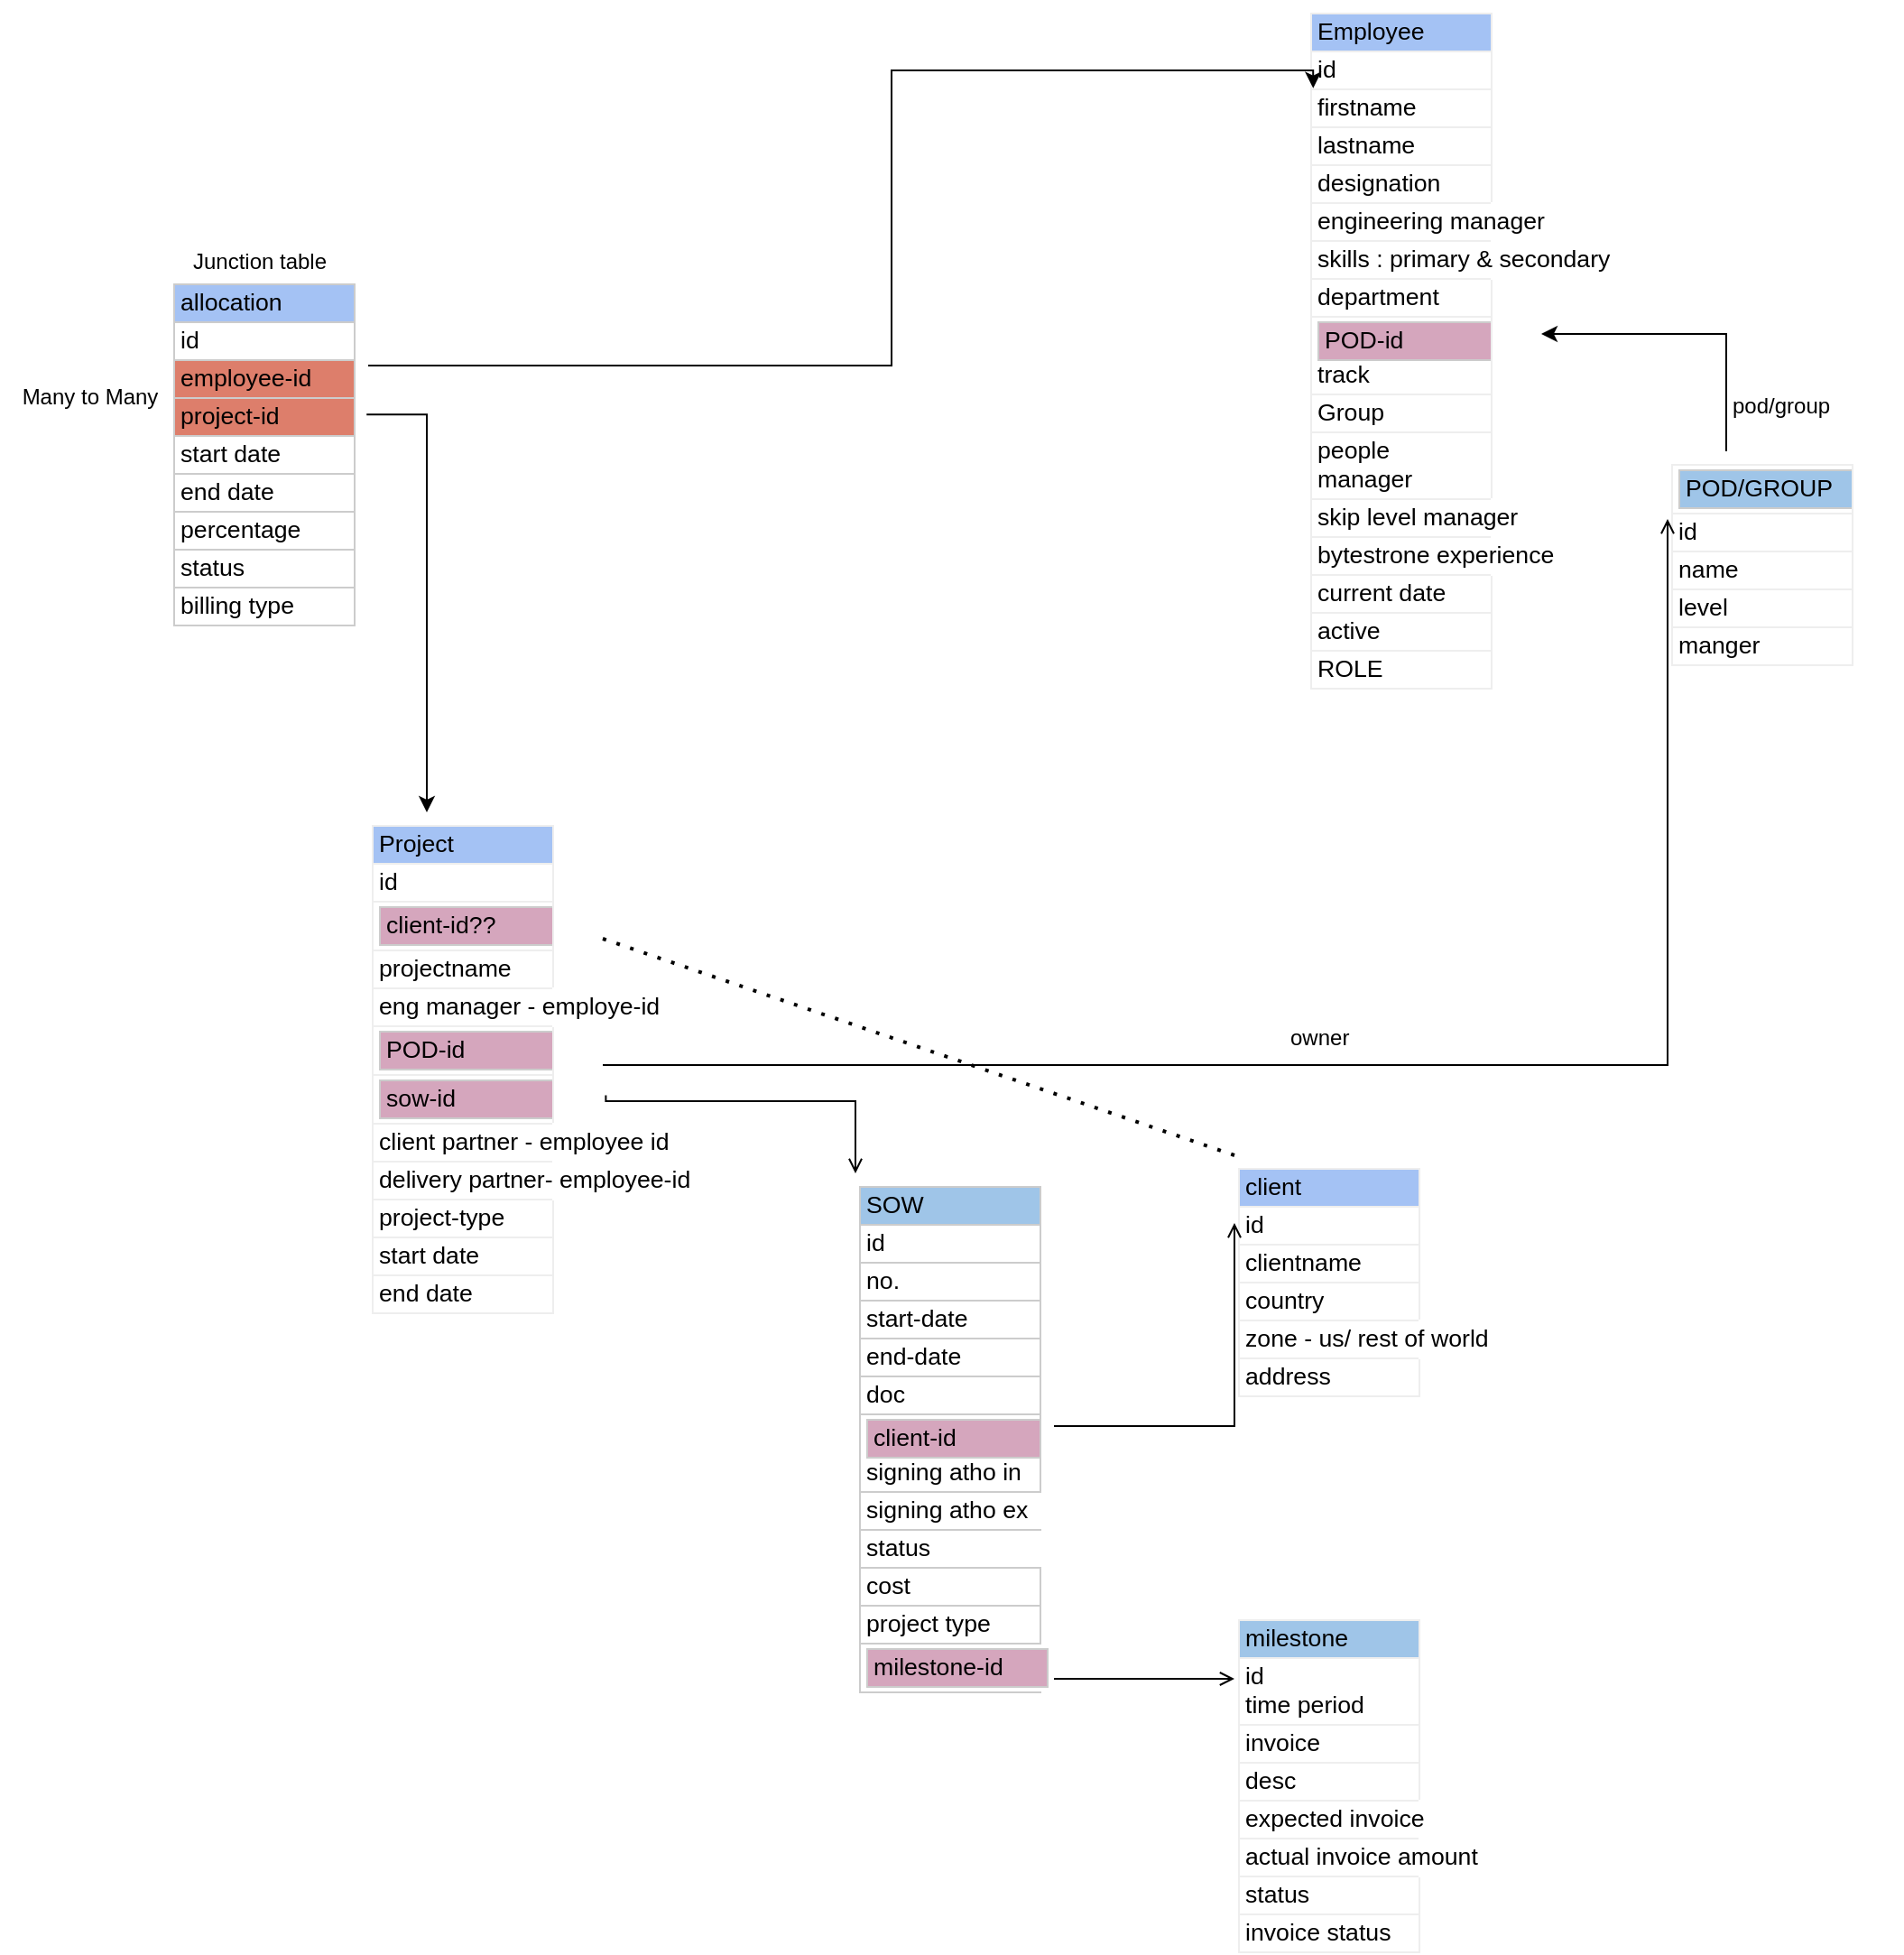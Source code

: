 <mxfile version="26.1.0">
  <diagram id="C5RBs43oDa-KdzZeNtuy" name="Page-1">
    <mxGraphModel dx="2707" dy="811" grid="1" gridSize="10" guides="1" tooltips="1" connect="1" arrows="1" fold="1" page="1" pageScale="1" pageWidth="827" pageHeight="1169" math="0" shadow="0">
      <root>
        <mxCell id="WIyWlLk6GJQsqaUBKTNV-0" />
        <mxCell id="WIyWlLk6GJQsqaUBKTNV-1" parent="WIyWlLk6GJQsqaUBKTNV-0" />
        <UserObject label="&lt;table xmlns=&quot;http://www.w3.org/1999/xhtml&quot; cellspacing=&quot;0&quot; cellpadding=&quot;0&quot; dir=&quot;ltr&quot; border=&quot;1&quot; style=&quot;table-layout:fixed;font-size:10pt;font-family:Arial;width:0px;border-collapse:collapse;border:none&quot; data-sheets-root=&quot;1&quot; data-sheets-baot=&quot;1&quot;&gt;&lt;colgroup&gt;&lt;col width=&quot;100&quot;&gt;&lt;/colgroup&gt;&lt;tbody&gt;&lt;tr style=&quot;height:21px;&quot;&gt;&lt;td style=&quot;overflow:hidden;padding:2px 3px 2px 3px;vertical-align:bottom;background-color:#a4c2f4;&quot;&gt;client&lt;/td&gt;&lt;/tr&gt;&lt;tr style=&quot;height:21px;&quot;&gt;&lt;td style=&quot;overflow:hidden;padding:2px 3px 2px 3px;vertical-align:bottom;&quot;&gt;id&lt;/td&gt;&lt;/tr&gt;&lt;tr style=&quot;height:21px;&quot;&gt;&lt;td style=&quot;overflow:hidden;padding:2px 3px 2px 3px;vertical-align:bottom;&quot;&gt;clientname&lt;/td&gt;&lt;/tr&gt;&lt;tr style=&quot;height:21px;&quot;&gt;&lt;td style=&quot;overflow:hidden;padding:2px 3px 2px 3px;vertical-align:bottom;&quot;&gt;country&lt;/td&gt;&lt;/tr&gt;&lt;tr style=&quot;height:21px;&quot;&gt;&lt;td style=&quot;border-right:1px solid transparent;overflow:visible;padding:2px 0px 2px 0px;vertical-align:bottom;&quot;&gt;&lt;div style=&quot;white-space:nowrap;overflow:hidden;position:relative;width:196px;left:3px;&quot;&gt;&lt;div style=&quot;float:left;&quot;&gt;zone - us/ rest of world&lt;/div&gt;&lt;/div&gt;&lt;/td&gt;&lt;/tr&gt;&lt;tr style=&quot;height:21px;&quot;&gt;&lt;td style=&quot;overflow:hidden;padding:2px 3px 2px 3px;vertical-align:bottom;&quot;&gt;address&lt;/td&gt;&lt;/tr&gt;&lt;/tbody&gt;&lt;/table&gt;" id="pXElf7gGmWNswnBN2QmP-33">
          <mxCell style="text;whiteSpace=wrap;html=1;" vertex="1" parent="WIyWlLk6GJQsqaUBKTNV-1">
            <mxGeometry y="680" width="130" height="150" as="geometry" />
          </mxCell>
        </UserObject>
        <UserObject label="&lt;table style=&quot;table-layout: fixed; font-size: 10pt; font-family: Arial; width: 0px; border-collapse: collapse; border: none;&quot; data-sheets-baot=&quot;1&quot; data-sheets-root=&quot;1&quot; border=&quot;1&quot; dir=&quot;ltr&quot; cellpadding=&quot;0&quot; cellspacing=&quot;0&quot; xmlns=&quot;http://www.w3.org/1999/xhtml&quot;&gt;&lt;colgroup&gt;&lt;col width=&quot;100&quot;&gt;&lt;/colgroup&gt;&lt;tbody&gt;&lt;tr style=&quot;height: 21px;&quot;&gt;&lt;td style=&quot;border: 1px solid rgb(204, 204, 204); overflow: hidden; padding: 2px 3px; vertical-align: bottom; background-color: rgb(159, 197, 232);&quot;&gt;SOW&lt;/td&gt;&lt;/tr&gt;&lt;tr style=&quot;height: 21px;&quot;&gt;&lt;td style=&quot;border: 1px solid rgb(204, 204, 204); overflow: hidden; padding: 2px 3px; vertical-align: bottom;&quot;&gt;id&lt;/td&gt;&lt;/tr&gt;&lt;tr style=&quot;height: 21px;&quot;&gt;&lt;td style=&quot;border: 1px solid rgb(204, 204, 204); overflow: hidden; padding: 2px 3px; vertical-align: bottom;&quot;&gt;no.&lt;/td&gt;&lt;/tr&gt;&lt;tr style=&quot;height: 21px;&quot;&gt;&lt;td style=&quot;border: 1px solid rgb(204, 204, 204); overflow: hidden; padding: 2px 3px; vertical-align: bottom;&quot;&gt;start-date&lt;/td&gt;&lt;/tr&gt;&lt;tr style=&quot;height: 21px;&quot;&gt;&lt;td style=&quot;border: 1px solid rgb(204, 204, 204); overflow: hidden; padding: 2px 3px; vertical-align: bottom;&quot;&gt;end-date&lt;/td&gt;&lt;/tr&gt;&lt;tr style=&quot;height: 21px;&quot;&gt;&lt;td style=&quot;border: 1px solid rgb(204, 204, 204); overflow: hidden; padding: 2px 3px; vertical-align: bottom;&quot;&gt;doc&lt;/td&gt;&lt;/tr&gt;&lt;tr style=&quot;height: 21px;&quot;&gt;&lt;td style=&quot;border: 1px solid rgb(204, 204, 204); overflow: hidden; padding: 2px 3px; vertical-align: bottom;&quot;&gt;&lt;table style=&quot;table-layout: fixed; font-size: 10pt; width: 0px; border-collapse: collapse; border: none;&quot; data-sheets-baot=&quot;1&quot; data-sheets-root=&quot;1&quot; border=&quot;1&quot; dir=&quot;ltr&quot; cellpadding=&quot;0&quot; cellspacing=&quot;0&quot; xmlns=&quot;http://www.w3.org/1999/xhtml&quot;&gt;&lt;/table&gt;&lt;table style=&quot;table-layout: fixed; font-size: 10pt; width: 0px; border-collapse: collapse; border: none;&quot; data-sheets-baot=&quot;1&quot; data-sheets-root=&quot;1&quot; border=&quot;1&quot; dir=&quot;ltr&quot; cellpadding=&quot;0&quot; cellspacing=&quot;0&quot; xmlns=&quot;http://www.w3.org/1999/xhtml&quot;&gt;&lt;colgroup&gt;&lt;col width=&quot;100&quot;&gt;&lt;col width=&quot;100&quot;&gt;&lt;/colgroup&gt;&lt;tbody&gt;&lt;tr style=&quot;height: 21px;&quot;&gt;&lt;td style=&quot;border: 1px solid rgb(204, 204, 204); overflow: hidden; padding: 2px 3px; vertical-align: bottom; background-color: rgb(213, 166, 189);&quot;&gt;client-id&lt;/td&gt;&lt;/tr&gt;&lt;/tbody&gt;&lt;/table&gt;signing atho in&lt;/td&gt;&lt;/tr&gt;&lt;tr style=&quot;height: 21px;&quot;&gt;&lt;td style=&quot;border-width: 1px; border-style: solid; border-color: rgb(204, 204, 204) transparent rgb(204, 204, 204) rgb(204, 204, 204); border-image: initial; overflow: visible; padding: 2px 0px; vertical-align: bottom;&quot;&gt;&lt;div style=&quot;text-wrap-mode: nowrap; overflow: hidden; position: relative; width: 196px; left: 3px;&quot;&gt;&lt;div style=&quot;float: left;&quot;&gt;signing atho&amp;nbsp;&lt;span style=&quot;font-size: 10pt; background-color: transparent; color: light-dark(rgb(0, 0, 0), rgb(255, 255, 255));&quot;&gt;ex&lt;/span&gt;&lt;/div&gt;&lt;/div&gt;&lt;/td&gt;&lt;/tr&gt;&lt;tr style=&quot;height: 21px;&quot;&gt;&lt;td style=&quot;border-width: 1px; border-style: solid; border-color: rgb(204, 204, 204) transparent rgb(204, 204, 204) rgb(204, 204, 204); border-image: initial; overflow: visible; padding: 2px 0px; vertical-align: bottom;&quot;&gt;&lt;div style=&quot;text-wrap-mode: nowrap; overflow: hidden; position: relative; width: 196px; left: 3px;&quot;&gt;&lt;div style=&quot;float: left;&quot;&gt;status&lt;/div&gt;&lt;/div&gt;&lt;/td&gt;&lt;/tr&gt;&lt;tr style=&quot;height: 21px;&quot;&gt;&lt;td style=&quot;border: 1px solid rgb(204, 204, 204); overflow: hidden; padding: 2px 3px; vertical-align: bottom;&quot;&gt;cost&lt;/td&gt;&lt;/tr&gt;&lt;tr style=&quot;height: 21px;&quot;&gt;&lt;td style=&quot;border: 1px solid rgb(204, 204, 204); overflow: hidden; padding: 2px 3px; vertical-align: bottom;&quot;&gt;project type&lt;/td&gt;&lt;/tr&gt;&lt;tr style=&quot;height: 21px;&quot;&gt;&lt;td style=&quot;border-width: 1px; border-style: solid; border-color: rgb(204, 204, 204) transparent rgb(204, 204, 204) rgb(204, 204, 204); border-image: initial; overflow: visible; padding: 2px 0px; vertical-align: bottom;&quot;&gt;&lt;div style=&quot;text-wrap-mode: nowrap; overflow: hidden; position: relative; width: 196px; left: 3px;&quot;&gt;&lt;div style=&quot;float: left;&quot;&gt;&lt;table style=&quot;table-layout: fixed; font-size: 10pt; width: 0px; border-collapse: collapse; border: none;&quot; data-sheets-baot=&quot;1&quot; data-sheets-root=&quot;1&quot; border=&quot;1&quot; dir=&quot;ltr&quot; cellpadding=&quot;0&quot; cellspacing=&quot;0&quot; xmlns=&quot;http://www.w3.org/1999/xhtml&quot;&gt;&lt;/table&gt;&lt;table style=&quot;table-layout: fixed; font-size: 10pt; width: 0px; border-collapse: collapse; border: none;&quot; data-sheets-baot=&quot;1&quot; data-sheets-root=&quot;1&quot; border=&quot;1&quot; dir=&quot;ltr&quot; cellpadding=&quot;0&quot; cellspacing=&quot;0&quot; xmlns=&quot;http://www.w3.org/1999/xhtml&quot;&gt;&lt;colgroup&gt;&lt;col width=&quot;100&quot;&gt;&lt;col width=&quot;100&quot;&gt;&lt;/colgroup&gt;&lt;tbody&gt;&lt;tr style=&quot;height: 21px;&quot;&gt;&lt;td style=&quot;border: 1px solid rgb(204, 204, 204); overflow: hidden; padding: 2px 3px; vertical-align: bottom; background-color: rgb(213, 166, 189);&quot;&gt;milestone-id&lt;/td&gt;&lt;/tr&gt;&lt;/tbody&gt;&lt;/table&gt;&lt;/div&gt;&lt;/div&gt;&lt;/td&gt;&lt;/tr&gt;&lt;/tbody&gt;&lt;/table&gt;" id="pXElf7gGmWNswnBN2QmP-36">
          <mxCell style="text;whiteSpace=wrap;html=1;" vertex="1" parent="WIyWlLk6GJQsqaUBKTNV-1">
            <mxGeometry x="-210" y="690" width="110" height="280" as="geometry" />
          </mxCell>
        </UserObject>
        <UserObject label="&lt;table xmlns=&quot;http://www.w3.org/1999/xhtml&quot; cellspacing=&quot;0&quot; cellpadding=&quot;0&quot; dir=&quot;ltr&quot; border=&quot;1&quot; style=&quot;table-layout:fixed;font-size:10pt;font-family:Arial;width:0px;border-collapse:collapse;border:none&quot; data-sheets-root=&quot;1&quot; data-sheets-baot=&quot;1&quot;&gt;&lt;colgroup&gt;&lt;col width=&quot;100&quot;&gt;&lt;/colgroup&gt;&lt;tbody&gt;&lt;tr style=&quot;height:21px;&quot;&gt;&lt;td style=&quot;overflow: hidden; padding: 2px 3px; vertical-align: bottom; background-color: rgb(159, 197, 232);&quot;&gt;milestone&lt;/td&gt;&lt;/tr&gt;&lt;tr style=&quot;height:21px;&quot;&gt;&lt;td style=&quot;overflow:hidden;padding:2px 3px 2px 3px;vertical-align:bottom;&quot;&gt;id&lt;br&gt;time period&lt;/td&gt;&lt;/tr&gt;&lt;tr style=&quot;height:21px;&quot;&gt;&lt;td style=&quot;overflow:hidden;padding:2px 3px 2px 3px;vertical-align:bottom;&quot;&gt;invoice&lt;/td&gt;&lt;/tr&gt;&lt;tr style=&quot;height:21px;&quot;&gt;&lt;td style=&quot;overflow:hidden;padding:2px 3px 2px 3px;vertical-align:bottom;&quot;&gt;desc&lt;/td&gt;&lt;/tr&gt;&lt;tr style=&quot;height:21px;&quot;&gt;&lt;td style=&quot;border-right:1px solid transparent;overflow:visible;padding:2px 0px 2px 0px;vertical-align:bottom;&quot;&gt;&lt;div style=&quot;white-space:nowrap;overflow:hidden;position:relative;width:196px;left:3px;&quot;&gt;&lt;div style=&quot;float:left;&quot;&gt;expected invoice&lt;/div&gt;&lt;/div&gt;&lt;/td&gt;&lt;/tr&gt;&lt;tr style=&quot;height:21px;&quot;&gt;&lt;td style=&quot;border-right:1px solid transparent;overflow:visible;padding:2px 0px 2px 0px;vertical-align:bottom;&quot;&gt;&lt;div style=&quot;white-space:nowrap;overflow:hidden;position:relative;width:196px;left:3px;&quot;&gt;&lt;div style=&quot;float:left;&quot;&gt;actual invoice amount&lt;/div&gt;&lt;/div&gt;&lt;/td&gt;&lt;/tr&gt;&lt;tr style=&quot;height:21px;&quot;&gt;&lt;td style=&quot;overflow:hidden;padding:2px 3px 2px 3px;vertical-align:bottom;&quot;&gt;status&lt;/td&gt;&lt;/tr&gt;&lt;tr style=&quot;height:21px;&quot;&gt;&lt;td style=&quot;overflow:hidden;padding:2px 3px 2px 3px;vertical-align:bottom;&quot;&gt;invoice status&lt;/td&gt;&lt;/tr&gt;&lt;/tbody&gt;&lt;/table&gt;" link="&lt;table xmlns=&quot;http://www.w3.org/1999/xhtml&quot; cellspacing=&quot;0&quot; cellpadding=&quot;0&quot; dir=&quot;ltr&quot; border=&quot;1&quot; style=&quot;table-layout:fixed;font-size:10pt;font-family:Arial;width:0px;border-collapse:collapse;border:none&quot; data-sheets-root=&quot;1&quot; data-sheets-baot=&quot;1&quot;&gt;&lt;colgroup&gt;&lt;col width=&quot;100&quot;&gt;&lt;/colgroup&gt;&lt;tbody&gt;&lt;tr style=&quot;height:21px;&quot;&gt;&lt;td style=&quot;overflow:hidden;padding:2px 3px 2px 3px;vertical-align:bottom;background-color:#9fc5e8;&quot;&gt;milestone&lt;/td&gt;&lt;/tr&gt;&lt;tr style=&quot;height:21px;&quot;&gt;&lt;td style=&quot;overflow:hidden;padding:2px 3px 2px 3px;vertical-align:bottom;&quot;&gt;time period&lt;/td&gt;&lt;/tr&gt;&lt;tr style=&quot;height:21px;&quot;&gt;&lt;td style=&quot;overflow:hidden;padding:2px 3px 2px 3px;vertical-align:bottom;&quot;&gt;invoice&lt;/td&gt;&lt;/tr&gt;&lt;tr style=&quot;height:21px;&quot;&gt;&lt;td style=&quot;overflow:hidden;padding:2px 3px 2px 3px;vertical-align:bottom;&quot;&gt;desc&lt;/td&gt;&lt;/tr&gt;&lt;tr style=&quot;height:21px;&quot;&gt;&lt;td style=&quot;border-right:1px solid transparent;overflow:visible;padding:2px 0px 2px 0px;vertical-align:bottom;&quot;&gt;&lt;div style=&quot;white-space:nowrap;overflow:hidden;position:relative;width:196px;left:3px;&quot;&gt;&lt;div style=&quot;float:left;&quot;&gt;expected invoice&lt;/div&gt;&lt;/div&gt;&lt;/td&gt;&lt;/tr&gt;&lt;tr style=&quot;height:21px;&quot;&gt;&lt;td style=&quot;border-right:1px solid transparent;overflow:visible;padding:2px 0px 2px 0px;vertical-align:bottom;&quot;&gt;&lt;div style=&quot;white-space:nowrap;overflow:hidden;position:relative;width:196px;left:3px;&quot;&gt;&lt;div style=&quot;float:left;&quot;&gt;actual invoice amount&lt;/div&gt;&lt;/div&gt;&lt;/td&gt;&lt;/tr&gt;&lt;tr style=&quot;height:21px;&quot;&gt;&lt;td style=&quot;overflow:hidden;padding:2px 3px 2px 3px;vertical-align:bottom;&quot;&gt;status&lt;/td&gt;&lt;/tr&gt;&lt;tr style=&quot;height:21px;&quot;&gt;&lt;td style=&quot;overflow:hidden;padding:2px 3px 2px 3px;vertical-align:bottom;&quot;&gt;invoice status&lt;/td&gt;&lt;/tr&gt;&lt;/tbody&gt;&lt;/table&gt;" id="pXElf7gGmWNswnBN2QmP-38">
          <mxCell style="text;whiteSpace=wrap;html=1;" vertex="1" parent="WIyWlLk6GJQsqaUBKTNV-1">
            <mxGeometry y="930" width="130" height="190" as="geometry" />
          </mxCell>
        </UserObject>
        <mxCell id="pXElf7gGmWNswnBN2QmP-39" value="" style="endArrow=open;shadow=0;strokeWidth=1;rounded=0;curved=0;endFill=1;edgeStyle=elbowEdgeStyle;elbow=vertical;exitX=1;exitY=1;exitDx=0;exitDy=0;" edge="1" parent="WIyWlLk6GJQsqaUBKTNV-1" source="pXElf7gGmWNswnBN2QmP-36" target="pXElf7gGmWNswnBN2QmP-38">
          <mxGeometry x="0.5" y="41" relative="1" as="geometry">
            <mxPoint y="950.33" as="sourcePoint" />
            <mxPoint x="128" y="951.044" as="targetPoint" />
            <mxPoint x="-40" y="32" as="offset" />
            <Array as="points">
              <mxPoint x="-30" y="970" />
            </Array>
          </mxGeometry>
        </mxCell>
        <mxCell id="pXElf7gGmWNswnBN2QmP-40" value="" style="resizable=0;align=left;verticalAlign=bottom;labelBackgroundColor=none;fontSize=12;" connectable="0" vertex="1" parent="pXElf7gGmWNswnBN2QmP-39">
          <mxGeometry x="-1" relative="1" as="geometry">
            <mxPoint y="4" as="offset" />
          </mxGeometry>
        </mxCell>
        <mxCell id="pXElf7gGmWNswnBN2QmP-43" value="" style="endArrow=open;shadow=0;strokeWidth=1;rounded=0;curved=0;endFill=1;edgeStyle=elbowEdgeStyle;elbow=vertical;entryX=0;entryY=0.25;entryDx=0;entryDy=0;exitX=1;exitY=0.5;exitDx=0;exitDy=0;" edge="1" parent="WIyWlLk6GJQsqaUBKTNV-1" source="pXElf7gGmWNswnBN2QmP-36" target="pXElf7gGmWNswnBN2QmP-33">
          <mxGeometry x="0.5" y="41" relative="1" as="geometry">
            <mxPoint x="-80" y="830" as="sourcePoint" />
            <mxPoint x="160" y="730" as="targetPoint" />
            <mxPoint x="-40" y="32" as="offset" />
            <Array as="points">
              <mxPoint y="830" />
            </Array>
          </mxGeometry>
        </mxCell>
        <mxCell id="pXElf7gGmWNswnBN2QmP-44" value="" style="resizable=0;align=left;verticalAlign=bottom;labelBackgroundColor=none;fontSize=12;" connectable="0" vertex="1" parent="pXElf7gGmWNswnBN2QmP-43">
          <mxGeometry x="-1" relative="1" as="geometry">
            <mxPoint y="4" as="offset" />
          </mxGeometry>
        </mxCell>
        <UserObject label="&lt;table xmlns=&quot;http://www.w3.org/1999/xhtml&quot; cellspacing=&quot;0&quot; cellpadding=&quot;0&quot; dir=&quot;ltr&quot; border=&quot;1&quot; style=&quot;table-layout:fixed;font-size:10pt;font-family:Arial;width:0px;border-collapse:collapse;border:none&quot; data-sheets-root=&quot;1&quot; data-sheets-baot=&quot;1&quot;&gt;&lt;colgroup&gt;&lt;col width=&quot;100&quot;&gt;&lt;/colgroup&gt;&lt;tbody&gt;&lt;tr style=&quot;height:21px;&quot;&gt;&lt;td style=&quot;overflow: hidden; padding: 2px 3px; vertical-align: bottom; background-color: rgb(164, 194, 244);&quot;&gt;Project&lt;/td&gt;&lt;/tr&gt;&lt;tr style=&quot;height:21px;&quot;&gt;&lt;td style=&quot;overflow:hidden;padding:2px 3px 2px 3px;vertical-align:bottom;&quot;&gt;id&lt;/td&gt;&lt;/tr&gt;&lt;tr style=&quot;height:21px;&quot;&gt;&lt;td style=&quot;overflow:hidden;padding:2px 3px 2px 3px;vertical-align:bottom;&quot;&gt;&lt;table style=&quot;table-layout: fixed; font-size: 10pt; width: 0px; border-collapse: collapse; border: none;&quot; data-sheets-baot=&quot;1&quot; data-sheets-root=&quot;1&quot; border=&quot;1&quot; dir=&quot;ltr&quot; cellpadding=&quot;0&quot; cellspacing=&quot;0&quot; xmlns=&quot;http://www.w3.org/1999/xhtml&quot;&gt;&lt;/table&gt;&lt;table style=&quot;table-layout: fixed; font-size: 10pt; width: 0px; border-collapse: collapse; border: none;&quot; data-sheets-baot=&quot;1&quot; data-sheets-root=&quot;1&quot; border=&quot;1&quot; dir=&quot;ltr&quot; cellpadding=&quot;0&quot; cellspacing=&quot;0&quot; xmlns=&quot;http://www.w3.org/1999/xhtml&quot;&gt;&lt;colgroup&gt;&lt;col width=&quot;100&quot;&gt;&lt;col width=&quot;100&quot;&gt;&lt;/colgroup&gt;&lt;tbody&gt;&lt;tr style=&quot;height: 21px;&quot;&gt;&lt;td style=&quot;border: 1px solid rgb(204, 204, 204); overflow: hidden; padding: 2px 3px; vertical-align: bottom; background-color: rgb(213, 166, 189);&quot;&gt;client-id??&lt;/td&gt;&lt;/tr&gt;&lt;/tbody&gt;&lt;/table&gt;&lt;/td&gt;&lt;/tr&gt;&lt;tr style=&quot;height:21px;&quot;&gt;&lt;td style=&quot;overflow:hidden;padding:2px 3px 2px 3px;vertical-align:bottom;&quot;&gt;projectname&lt;/td&gt;&lt;/tr&gt;&lt;tr style=&quot;height:21px;&quot;&gt;&lt;td style=&quot;border-right:1px solid transparent;overflow:visible;padding:2px 0px 2px 0px;vertical-align:bottom;&quot;&gt;&lt;div style=&quot;white-space:nowrap;overflow:hidden;position:relative;width:196px;left:3px;&quot;&gt;&lt;div style=&quot;float:left;&quot;&gt;eng manager - employe-id&lt;/div&gt;&lt;/div&gt;&lt;/td&gt;&lt;/tr&gt;&lt;tr style=&quot;height:21px;&quot;&gt;&lt;td style=&quot;overflow:hidden;padding:2px 3px 2px 3px;vertical-align:bottom;&quot;&gt;&lt;table style=&quot;table-layout: fixed; font-size: 10pt; width: 0px; border-collapse: collapse; border: none;&quot; data-sheets-baot=&quot;1&quot; data-sheets-root=&quot;1&quot; border=&quot;1&quot; dir=&quot;ltr&quot; cellpadding=&quot;0&quot; cellspacing=&quot;0&quot; xmlns=&quot;http://www.w3.org/1999/xhtml&quot;&gt;&lt;/table&gt;&lt;table style=&quot;table-layout: fixed; font-size: 10pt; width: 0px; border-collapse: collapse; border: none;&quot; data-sheets-baot=&quot;1&quot; data-sheets-root=&quot;1&quot; border=&quot;1&quot; dir=&quot;ltr&quot; cellpadding=&quot;0&quot; cellspacing=&quot;0&quot; xmlns=&quot;http://www.w3.org/1999/xhtml&quot;&gt;&lt;colgroup&gt;&lt;col width=&quot;100&quot;&gt;&lt;col width=&quot;100&quot;&gt;&lt;/colgroup&gt;&lt;tbody&gt;&lt;tr style=&quot;height: 21px;&quot;&gt;&lt;td style=&quot;border: 1px solid rgb(204, 204, 204); overflow: hidden; padding: 2px 3px; vertical-align: bottom; background-color: rgb(213, 166, 189);&quot;&gt;POD-id&lt;/td&gt;&lt;/tr&gt;&lt;/tbody&gt;&lt;/table&gt;&lt;/td&gt;&lt;/tr&gt;&lt;tr style=&quot;height:21px;&quot;&gt;&lt;td style=&quot;overflow:hidden;padding:2px 3px 2px 3px;vertical-align:bottom;&quot;&gt;&lt;table style=&quot;table-layout: fixed; font-size: 10pt; width: 0px; border-collapse: collapse; border: none;&quot; data-sheets-baot=&quot;1&quot; data-sheets-root=&quot;1&quot; border=&quot;1&quot; dir=&quot;ltr&quot; cellpadding=&quot;0&quot; cellspacing=&quot;0&quot; xmlns=&quot;http://www.w3.org/1999/xhtml&quot;&gt;&lt;/table&gt;&lt;table style=&quot;table-layout: fixed; font-size: 10pt; width: 0px; border-collapse: collapse; border: none;&quot; data-sheets-baot=&quot;1&quot; data-sheets-root=&quot;1&quot; border=&quot;1&quot; dir=&quot;ltr&quot; cellpadding=&quot;0&quot; cellspacing=&quot;0&quot; xmlns=&quot;http://www.w3.org/1999/xhtml&quot;&gt;&lt;colgroup&gt;&lt;col width=&quot;100&quot;&gt;&lt;col width=&quot;100&quot;&gt;&lt;/colgroup&gt;&lt;tbody&gt;&lt;tr style=&quot;height: 21px;&quot;&gt;&lt;td style=&quot;border: 1px solid rgb(204, 204, 204); overflow: hidden; padding: 2px 3px; vertical-align: bottom; background-color: rgb(213, 166, 189);&quot;&gt;sow-id&lt;/td&gt;&lt;/tr&gt;&lt;/tbody&gt;&lt;/table&gt;&lt;/td&gt;&lt;/tr&gt;&lt;tr style=&quot;height:21px;&quot;&gt;&lt;td style=&quot;border-right:1px solid transparent;overflow:visible;padding:2px 0px 2px 0px;vertical-align:bottom;&quot;&gt;&lt;div style=&quot;white-space:nowrap;overflow:hidden;position:relative;width:196px;left:3px;&quot;&gt;&lt;div style=&quot;float:left;&quot;&gt;client partner - employee id&lt;/div&gt;&lt;/div&gt;&lt;/td&gt;&lt;/tr&gt;&lt;tr style=&quot;height:21px;&quot;&gt;&lt;td style=&quot;border-right:1px solid transparent;overflow:visible;padding:2px 0px 2px 0px;vertical-align:bottom;&quot;&gt;&lt;div style=&quot;white-space:nowrap;overflow:hidden;position:relative;width:196px;left:3px;&quot;&gt;&lt;div style=&quot;float:left;&quot;&gt;delivery partner- employee-id&lt;/div&gt;&lt;/div&gt;&lt;/td&gt;&lt;/tr&gt;&lt;tr style=&quot;height:21px;&quot;&gt;&lt;td style=&quot;overflow:hidden;padding:2px 3px 2px 3px;vertical-align:bottom;&quot;&gt;project-type&lt;/td&gt;&lt;/tr&gt;&lt;tr style=&quot;height:21px;&quot;&gt;&lt;td style=&quot;overflow:hidden;padding:2px 3px 2px 3px;vertical-align:bottom;&quot;&gt;start date&lt;/td&gt;&lt;/tr&gt;&lt;tr style=&quot;height:21px;&quot;&gt;&lt;td style=&quot;overflow:hidden;padding:2px 3px 2px 3px;vertical-align:bottom;&quot;&gt;end date&lt;/td&gt;&lt;/tr&gt;&lt;/tbody&gt;&lt;/table&gt;" id="pXElf7gGmWNswnBN2QmP-45">
          <mxCell style="text;whiteSpace=wrap;html=1;" vertex="1" parent="WIyWlLk6GJQsqaUBKTNV-1">
            <mxGeometry x="-480" y="490" width="130" height="280" as="geometry" />
          </mxCell>
        </UserObject>
        <mxCell id="pXElf7gGmWNswnBN2QmP-46" value="" style="endArrow=open;shadow=0;strokeWidth=1;rounded=0;curved=0;endFill=1;edgeStyle=elbowEdgeStyle;elbow=vertical;entryX=0;entryY=0;entryDx=0;entryDy=0;exitX=1.013;exitY=0.56;exitDx=0;exitDy=0;exitPerimeter=0;" edge="1" parent="WIyWlLk6GJQsqaUBKTNV-1" source="pXElf7gGmWNswnBN2QmP-45" target="pXElf7gGmWNswnBN2QmP-36">
          <mxGeometry x="0.5" y="41" relative="1" as="geometry">
            <mxPoint x="-330" y="651.33" as="sourcePoint" />
            <mxPoint x="-120" y="650" as="targetPoint" />
            <mxPoint x="-40" y="32" as="offset" />
            <Array as="points">
              <mxPoint x="-370" y="650" />
            </Array>
          </mxGeometry>
        </mxCell>
        <mxCell id="pXElf7gGmWNswnBN2QmP-47" value="" style="resizable=0;align=left;verticalAlign=bottom;labelBackgroundColor=none;fontSize=12;" connectable="0" vertex="1" parent="pXElf7gGmWNswnBN2QmP-46">
          <mxGeometry x="-1" relative="1" as="geometry">
            <mxPoint y="4" as="offset" />
          </mxGeometry>
        </mxCell>
        <UserObject label="&lt;table xmlns=&quot;http://www.w3.org/1999/xhtml&quot; cellspacing=&quot;0&quot; cellpadding=&quot;0&quot; dir=&quot;ltr&quot; border=&quot;1&quot; style=&quot;table-layout:fixed;font-size:10pt;font-family:Arial;width:0px;border-collapse:collapse;border:none&quot; data-sheets-root=&quot;1&quot; data-sheets-baot=&quot;1&quot;&gt;&lt;colgroup&gt;&lt;col width=&quot;100&quot;&gt;&lt;/colgroup&gt;&lt;tbody&gt;&lt;tr style=&quot;height:21px;&quot;&gt;&lt;td style=&quot;overflow:hidden;padding:2px 3px 2px 3px;vertical-align:bottom;&quot;&gt;&lt;table style=&quot;table-layout: fixed; font-size: 10pt; width: 0px; border-collapse: collapse; border: none;&quot; data-sheets-baot=&quot;1&quot; data-sheets-root=&quot;1&quot; border=&quot;1&quot; dir=&quot;ltr&quot; cellpadding=&quot;0&quot; cellspacing=&quot;0&quot; xmlns=&quot;http://www.w3.org/1999/xhtml&quot;&gt;&lt;/table&gt;&lt;table style=&quot;table-layout: fixed; font-size: 10pt; width: 0px; border-collapse: collapse; border: none;&quot; data-sheets-baot=&quot;1&quot; data-sheets-root=&quot;1&quot; border=&quot;1&quot; dir=&quot;ltr&quot; cellpadding=&quot;0&quot; cellspacing=&quot;0&quot; xmlns=&quot;http://www.w3.org/1999/xhtml&quot;&gt;&lt;colgroup&gt;&lt;col width=&quot;100&quot;&gt;&lt;col width=&quot;100&quot;&gt;&lt;/colgroup&gt;&lt;tbody&gt;&lt;tr style=&quot;height: 21px;&quot;&gt;&lt;td style=&quot;border: 1px solid rgb(204, 204, 204); overflow: hidden; padding: 2px 3px; vertical-align: bottom; background-color: rgb(159, 197, 232);&quot;&gt;POD/GROUP&lt;/td&gt;&lt;/tr&gt;&lt;/tbody&gt;&lt;/table&gt;&lt;/td&gt;&lt;/tr&gt;&lt;tr style=&quot;height:21px;&quot;&gt;&lt;td style=&quot;overflow:hidden;padding:2px 3px 2px 3px;vertical-align:bottom;&quot;&gt;id&lt;/td&gt;&lt;/tr&gt;&lt;tr style=&quot;height:21px;&quot;&gt;&lt;td style=&quot;overflow:hidden;padding:2px 3px 2px 3px;vertical-align:bottom;&quot;&gt;name&lt;/td&gt;&lt;/tr&gt;&lt;tr style=&quot;height:21px;&quot;&gt;&lt;td style=&quot;overflow:hidden;padding:2px 3px 2px 3px;vertical-align:bottom;&quot;&gt;level&lt;/td&gt;&lt;/tr&gt;&lt;tr style=&quot;height:21px;&quot;&gt;&lt;td style=&quot;overflow:hidden;padding:2px 3px 2px 3px;vertical-align:bottom;&quot;&gt;manger&lt;/td&gt;&lt;/tr&gt;&lt;/tbody&gt;&lt;/table&gt;" link="&lt;table xmlns=&quot;http://www.w3.org/1999/xhtml&quot; cellspacing=&quot;0&quot; cellpadding=&quot;0&quot; dir=&quot;ltr&quot; border=&quot;1&quot; style=&quot;table-layout:fixed;font-size:10pt;font-family:Arial;width:0px;border-collapse:collapse;border:none&quot; data-sheets-root=&quot;1&quot; data-sheets-baot=&quot;1&quot;&gt;&lt;colgroup&gt;&lt;col width=&quot;100&quot;&gt;&lt;/colgroup&gt;&lt;tbody&gt;&lt;tr style=&quot;height:21px;&quot;&gt;&lt;td style=&quot;overflow:hidden;padding:2px 3px 2px 3px;vertical-align:bottom;&quot;&gt;&lt;/td&gt;&lt;/tr&gt;&lt;tr style=&quot;height:21px;&quot;&gt;&lt;td style=&quot;overflow:hidden;padding:2px 3px 2px 3px;vertical-align:bottom;background-color:#ffd966;&quot;&gt;POD&lt;/td&gt;&lt;/tr&gt;&lt;tr style=&quot;height:21px;&quot;&gt;&lt;td style=&quot;overflow:hidden;padding:2px 3px 2px 3px;vertical-align:bottom;&quot;&gt;id&lt;/td&gt;&lt;/tr&gt;&lt;tr style=&quot;height:21px;&quot;&gt;&lt;td style=&quot;overflow:hidden;padding:2px 3px 2px 3px;vertical-align:bottom;&quot;&gt;name&lt;/td&gt;&lt;/tr&gt;&lt;tr style=&quot;height:21px;&quot;&gt;&lt;td style=&quot;overflow:hidden;padding:2px 3px 2px 3px;vertical-align:bottom;&quot;&gt;level&lt;/td&gt;&lt;/tr&gt;&lt;tr style=&quot;height:21px;&quot;&gt;&lt;td style=&quot;overflow:hidden;padding:2px 3px 2px 3px;vertical-align:bottom;&quot;&gt;manger&lt;/td&gt;&lt;/tr&gt;&lt;/tbody&gt;&lt;/table&gt;" id="pXElf7gGmWNswnBN2QmP-48">
          <mxCell style="text;whiteSpace=wrap;html=1;" vertex="1" parent="WIyWlLk6GJQsqaUBKTNV-1">
            <mxGeometry x="240" y="290" width="130" height="150" as="geometry" />
          </mxCell>
        </UserObject>
        <object label="" id="pXElf7gGmWNswnBN2QmP-49">
          <mxCell style="endArrow=open;shadow=0;strokeWidth=1;rounded=0;curved=0;endFill=1;edgeStyle=elbowEdgeStyle;elbow=vertical;entryX=0;entryY=0.25;entryDx=0;entryDy=0;exitX=1;exitY=0.5;exitDx=0;exitDy=0;" edge="1" parent="WIyWlLk6GJQsqaUBKTNV-1" source="pXElf7gGmWNswnBN2QmP-45" target="pXElf7gGmWNswnBN2QmP-48">
            <mxGeometry x="0.5" y="41" relative="1" as="geometry">
              <mxPoint x="-240" y="620" as="sourcePoint" />
              <mxPoint x="-110" y="720" as="targetPoint" />
              <mxPoint x="-40" y="32" as="offset" />
              <Array as="points">
                <mxPoint x="-170" y="630" />
                <mxPoint x="-120" y="530" />
              </Array>
            </mxGeometry>
          </mxCell>
        </object>
        <mxCell id="pXElf7gGmWNswnBN2QmP-50" value="" style="resizable=0;align=left;verticalAlign=bottom;labelBackgroundColor=none;fontSize=12;" connectable="0" vertex="1" parent="pXElf7gGmWNswnBN2QmP-49">
          <mxGeometry x="-1" relative="1" as="geometry">
            <mxPoint y="4" as="offset" />
          </mxGeometry>
        </mxCell>
        <UserObject label="&lt;table xmlns=&quot;http://www.w3.org/1999/xhtml&quot; cellspacing=&quot;0&quot; cellpadding=&quot;0&quot; dir=&quot;ltr&quot; border=&quot;1&quot; style=&quot;table-layout:fixed;font-size:10pt;font-family:Arial;width:0px;border-collapse:collapse;border:none&quot; data-sheets-root=&quot;1&quot; data-sheets-baot=&quot;1&quot;&gt;&lt;colgroup&gt;&lt;col width=&quot;100&quot;&gt;&lt;/colgroup&gt;&lt;tbody&gt;&lt;tr style=&quot;height:21px;&quot;&gt;&lt;td style=&quot;overflow: hidden; padding: 2px 3px; vertical-align: bottom; background-color: rgb(164, 194, 244);&quot;&gt;Employee&lt;/td&gt;&lt;/tr&gt;&lt;tr style=&quot;height:21px;&quot;&gt;&lt;td style=&quot;overflow:hidden;padding:2px 3px 2px 3px;vertical-align:bottom;&quot;&gt;id&lt;/td&gt;&lt;/tr&gt;&lt;tr style=&quot;height:21px;&quot;&gt;&lt;td style=&quot;overflow:hidden;padding:2px 3px 2px 3px;vertical-align:bottom;&quot;&gt;firstname&lt;/td&gt;&lt;/tr&gt;&lt;tr style=&quot;height:21px;&quot;&gt;&lt;td style=&quot;overflow:hidden;padding:2px 3px 2px 3px;vertical-align:bottom;&quot;&gt;lastname&lt;/td&gt;&lt;/tr&gt;&lt;tr style=&quot;height:21px;&quot;&gt;&lt;td style=&quot;overflow:hidden;padding:2px 3px 2px 3px;vertical-align:bottom;&quot;&gt;designation&lt;/td&gt;&lt;/tr&gt;&lt;tr style=&quot;height:21px;&quot;&gt;&lt;td style=&quot;border-right:1px solid transparent;overflow:visible;padding:2px 0px 2px 0px;vertical-align:bottom;&quot;&gt;&lt;div style=&quot;white-space:nowrap;overflow:hidden;position:relative;width:196px;left:3px;&quot;&gt;&lt;div style=&quot;float:left;&quot;&gt;engineering manager&lt;/div&gt;&lt;/div&gt;&lt;/td&gt;&lt;/tr&gt;&lt;tr style=&quot;height:21px;&quot;&gt;&lt;td style=&quot;border-right:1px solid transparent;overflow:visible;padding:2px 0px 2px 0px;vertical-align:bottom;&quot;&gt;&lt;div style=&quot;white-space:nowrap;overflow:hidden;position:relative;width:196px;left:3px;&quot;&gt;&lt;div style=&quot;float:left;&quot;&gt;skills : primary &amp;amp; secondary&lt;/div&gt;&lt;/div&gt;&lt;/td&gt;&lt;/tr&gt;&lt;tr style=&quot;height:21px;&quot;&gt;&lt;td style=&quot;overflow:hidden;padding:2px 3px 2px 3px;vertical-align:bottom;&quot;&gt;department&lt;/td&gt;&lt;/tr&gt;&lt;tr style=&quot;height:21px;&quot;&gt;&lt;td style=&quot;overflow:hidden;padding:2px 3px 2px 3px;vertical-align:bottom;&quot;&gt;&lt;table style=&quot;table-layout: fixed; font-size: 10pt; width: 0px; border-collapse: collapse; border: none;&quot; data-sheets-baot=&quot;1&quot; data-sheets-root=&quot;1&quot; border=&quot;1&quot; dir=&quot;ltr&quot; cellpadding=&quot;0&quot; cellspacing=&quot;0&quot; xmlns=&quot;http://www.w3.org/1999/xhtml&quot;&gt;&lt;colgroup&gt;&lt;col width=&quot;100&quot;&gt;&lt;col width=&quot;100&quot;&gt;&lt;/colgroup&gt;&lt;tbody&gt;&lt;tr style=&quot;height: 21px;&quot;&gt;&lt;td style=&quot;border: 1px solid rgb(204, 204, 204); overflow: hidden; padding: 2px 3px; vertical-align: bottom; background-color: rgb(213, 166, 189);&quot;&gt;POD-id&lt;/td&gt;&lt;/tr&gt;&lt;/tbody&gt;&lt;/table&gt;track&lt;/td&gt;&lt;/tr&gt;&lt;tr style=&quot;height:21px;&quot;&gt;&lt;td style=&quot;overflow:hidden;padding:2px 3px 2px 3px;vertical-align:bottom;&quot;&gt;Group&lt;/td&gt;&lt;/tr&gt;&lt;tr style=&quot;height:21px;&quot;&gt;&lt;td style=&quot;overflow:hidden;padding:2px 3px 2px 3px;vertical-align:bottom;&quot;&gt;people manager&lt;/td&gt;&lt;/tr&gt;&lt;tr style=&quot;height:21px;&quot;&gt;&lt;td style=&quot;border-right:1px solid transparent;overflow:visible;padding:2px 0px 2px 0px;vertical-align:bottom;&quot;&gt;&lt;div style=&quot;white-space:nowrap;overflow:hidden;position:relative;width:196px;left:3px;&quot;&gt;&lt;div style=&quot;float:left;&quot;&gt;skip level manager&lt;/div&gt;&lt;/div&gt;&lt;/td&gt;&lt;/tr&gt;&lt;tr style=&quot;height:21px;&quot;&gt;&lt;td style=&quot;border-right:1px solid transparent;overflow:visible;padding:2px 0px 2px 0px;vertical-align:bottom;&quot;&gt;&lt;div style=&quot;white-space:nowrap;overflow:hidden;position:relative;width:196px;left:3px;&quot;&gt;&lt;div style=&quot;float:left;&quot;&gt;bytestrone experience&lt;/div&gt;&lt;/div&gt;&lt;/td&gt;&lt;/tr&gt;&lt;tr style=&quot;height:21px;&quot;&gt;&lt;td style=&quot;overflow:hidden;padding:2px 3px 2px 3px;vertical-align:bottom;&quot;&gt;current date&lt;/td&gt;&lt;/tr&gt;&lt;tr style=&quot;height:21px;&quot;&gt;&lt;td style=&quot;overflow:hidden;padding:2px 3px 2px 3px;vertical-align:bottom;&quot;&gt;active&lt;/td&gt;&lt;/tr&gt;&lt;tr style=&quot;height:21px;&quot;&gt;&lt;td style=&quot;overflow:hidden;padding:2px 3px 2px 3px;vertical-align:bottom;&quot;&gt;ROLE&lt;/td&gt;&lt;/tr&gt;&lt;/tbody&gt;&lt;/table&gt;" link="&lt;table xmlns=&quot;http://www.w3.org/1999/xhtml&quot; cellspacing=&quot;0&quot; cellpadding=&quot;0&quot; dir=&quot;ltr&quot; border=&quot;1&quot; style=&quot;table-layout:fixed;font-size:10pt;font-family:Arial;width:0px;border-collapse:collapse;border:none&quot; data-sheets-root=&quot;1&quot; data-sheets-baot=&quot;1&quot;&gt;&lt;colgroup&gt;&lt;col width=&quot;100&quot;&gt;&lt;/colgroup&gt;&lt;tbody&gt;&lt;tr style=&quot;height:21px;&quot;&gt;&lt;td style=&quot;overflow:hidden;padding:2px 3px 2px 3px;vertical-align:bottom;background-color:#a4c2f4;&quot;&gt;Employee&lt;/td&gt;&lt;/tr&gt;&lt;tr style=&quot;height:21px;&quot;&gt;&lt;td style=&quot;overflow:hidden;padding:2px 3px 2px 3px;vertical-align:bottom;&quot;&gt;id&lt;/td&gt;&lt;/tr&gt;&lt;tr style=&quot;height:21px;&quot;&gt;&lt;td style=&quot;overflow:hidden;padding:2px 3px 2px 3px;vertical-align:bottom;&quot;&gt;firstname&lt;/td&gt;&lt;/tr&gt;&lt;tr style=&quot;height:21px;&quot;&gt;&lt;td style=&quot;overflow:hidden;padding:2px 3px 2px 3px;vertical-align:bottom;&quot;&gt;lastname&lt;/td&gt;&lt;/tr&gt;&lt;tr style=&quot;height:21px;&quot;&gt;&lt;td style=&quot;overflow:hidden;padding:2px 3px 2px 3px;vertical-align:bottom;&quot;&gt;designation&lt;/td&gt;&lt;/tr&gt;&lt;tr style=&quot;height:21px;&quot;&gt;&lt;td style=&quot;border-right:1px solid transparent;overflow:visible;padding:2px 0px 2px 0px;vertical-align:bottom;&quot;&gt;&lt;div style=&quot;white-space:nowrap;overflow:hidden;position:relative;width:196px;left:3px;&quot;&gt;&lt;div style=&quot;float:left;&quot;&gt;engineering manager&lt;/div&gt;&lt;/div&gt;&lt;/td&gt;&lt;/tr&gt;&lt;tr style=&quot;height:21px;&quot;&gt;&lt;td style=&quot;border-right:1px solid transparent;overflow:visible;padding:2px 0px 2px 0px;vertical-align:bottom;&quot;&gt;&lt;div style=&quot;white-space:nowrap;overflow:hidden;position:relative;width:196px;left:3px;&quot;&gt;&lt;div style=&quot;float:left;&quot;&gt;skills : primary &amp;amp; secondary&lt;/div&gt;&lt;/div&gt;&lt;/td&gt;&lt;/tr&gt;&lt;tr style=&quot;height:21px;&quot;&gt;&lt;td style=&quot;overflow:hidden;padding:2px 3px 2px 3px;vertical-align:bottom;&quot;&gt;department&lt;/td&gt;&lt;/tr&gt;&lt;tr style=&quot;height:21px;&quot;&gt;&lt;td style=&quot;border-right:1px solid transparent;overflow:visible;padding:2px 0px 2px 0px;vertical-align:bottom;&quot;&gt;&lt;div style=&quot;white-space:nowrap;overflow:hidden;position:relative;width:196px;left:3px;&quot;&gt;&lt;div style=&quot;float:left;&quot;&gt;pod-id =&amp;gt;pod, level&lt;/div&gt;&lt;/div&gt;&lt;/td&gt;&lt;/tr&gt;&lt;tr style=&quot;height:21px;&quot;&gt;&lt;td style=&quot;overflow:hidden;padding:2px 3px 2px 3px;vertical-align:bottom;&quot;&gt;track&lt;/td&gt;&lt;/tr&gt;&lt;tr style=&quot;height:21px;&quot;&gt;&lt;td style=&quot;overflow:hidden;padding:2px 3px 2px 3px;vertical-align:bottom;&quot;&gt;Group&lt;/td&gt;&lt;/tr&gt;&lt;tr style=&quot;height:21px;&quot;&gt;&lt;td style=&quot;overflow:hidden;padding:2px 3px 2px 3px;vertical-align:bottom;&quot;&gt;people manager&lt;/td&gt;&lt;/tr&gt;&lt;tr style=&quot;height:21px;&quot;&gt;&lt;td style=&quot;border-right:1px solid transparent;overflow:visible;padding:2px 0px 2px 0px;vertical-align:bottom;&quot;&gt;&lt;div style=&quot;white-space:nowrap;overflow:hidden;position:relative;width:196px;left:3px;&quot;&gt;&lt;div style=&quot;float:left;&quot;&gt;skip level manager&lt;/div&gt;&lt;/div&gt;&lt;/td&gt;&lt;/tr&gt;&lt;tr style=&quot;height:21px;&quot;&gt;&lt;td style=&quot;border-right:1px solid transparent;overflow:visible;padding:2px 0px 2px 0px;vertical-align:bottom;&quot;&gt;&lt;div style=&quot;white-space:nowrap;overflow:hidden;position:relative;width:196px;left:3px;&quot;&gt;&lt;div style=&quot;float:left;&quot;&gt;bytestrone experience&lt;/div&gt;&lt;/div&gt;&lt;/td&gt;&lt;/tr&gt;&lt;tr style=&quot;height:21px;&quot;&gt;&lt;td style=&quot;overflow:hidden;padding:2px 3px 2px 3px;vertical-align:bottom;&quot;&gt;current date&lt;/td&gt;&lt;/tr&gt;&lt;tr style=&quot;height:21px;&quot;&gt;&lt;td style=&quot;overflow:hidden;padding:2px 3px 2px 3px;vertical-align:bottom;&quot;&gt;active&lt;/td&gt;&lt;/tr&gt;&lt;tr style=&quot;height:21px;&quot;&gt;&lt;td style=&quot;overflow:hidden;padding:2px 3px 2px 3px;vertical-align:bottom;&quot;&gt;ROLE&lt;/td&gt;&lt;/tr&gt;&lt;/tbody&gt;&lt;/table&gt;" id="pXElf7gGmWNswnBN2QmP-54">
          <mxCell style="text;whiteSpace=wrap;html=1;" vertex="1" parent="WIyWlLk6GJQsqaUBKTNV-1">
            <mxGeometry x="40" y="40" width="130" height="370" as="geometry" />
          </mxCell>
        </UserObject>
        <mxCell id="pXElf7gGmWNswnBN2QmP-59" style="edgeStyle=orthogonalEdgeStyle;rounded=0;orthogonalLoop=1;jettySize=auto;html=1;exitX=0.992;exitY=0.379;exitDx=0;exitDy=0;entryX=0.25;entryY=0;entryDx=0;entryDy=0;exitPerimeter=0;" edge="1" parent="WIyWlLk6GJQsqaUBKTNV-1" source="pXElf7gGmWNswnBN2QmP-57" target="pXElf7gGmWNswnBN2QmP-45">
          <mxGeometry relative="1" as="geometry" />
        </mxCell>
        <mxCell id="pXElf7gGmWNswnBN2QmP-60" style="edgeStyle=orthogonalEdgeStyle;rounded=0;orthogonalLoop=1;jettySize=auto;html=1;exitX=1;exitY=0.25;exitDx=0;exitDy=0;entryX=0.028;entryY=0.132;entryDx=0;entryDy=0;entryPerimeter=0;" edge="1" parent="WIyWlLk6GJQsqaUBKTNV-1" source="pXElf7gGmWNswnBN2QmP-57" target="pXElf7gGmWNswnBN2QmP-54">
          <mxGeometry relative="1" as="geometry">
            <mxPoint x="-10" y="90" as="targetPoint" />
            <Array as="points">
              <mxPoint x="-190" y="242" />
              <mxPoint x="-190" y="79" />
              <mxPoint x="44" y="79" />
            </Array>
          </mxGeometry>
        </mxCell>
        <UserObject label="&lt;table style=&quot;table-layout: fixed; font-size: 10pt; font-family: Arial; width: 0px; border-collapse: collapse; border: none;&quot; data-sheets-baot=&quot;1&quot; data-sheets-root=&quot;1&quot; border=&quot;1&quot; dir=&quot;ltr&quot; cellpadding=&quot;0&quot; cellspacing=&quot;0&quot; xmlns=&quot;http://www.w3.org/1999/xhtml&quot;&gt;&lt;colgroup&gt;&lt;col width=&quot;100&quot;&gt;&lt;/colgroup&gt;&lt;tbody&gt;&lt;tr style=&quot;height: 21px;&quot;&gt;&lt;td style=&quot;border: 1px solid rgb(204, 204, 204); overflow: hidden; padding: 2px 3px; vertical-align: bottom; background-color: rgb(164, 194, 244);&quot;&gt;allocation&lt;/td&gt;&lt;/tr&gt;&lt;tr style=&quot;height: 21px;&quot;&gt;&lt;td style=&quot;border: 1px solid rgb(204, 204, 204); overflow: hidden; padding: 2px 3px; vertical-align: bottom;&quot;&gt;id&lt;/td&gt;&lt;/tr&gt;&lt;tr style=&quot;height: 21px;&quot;&gt;&lt;td style=&quot;border: 1px solid rgb(204, 204, 204); overflow: hidden; padding: 2px 3px; vertical-align: bottom; background-color: rgb(221, 126, 107);&quot;&gt;employee-id&lt;/td&gt;&lt;/tr&gt;&lt;tr style=&quot;height: 21px;&quot;&gt;&lt;td style=&quot;border: 1px solid rgb(204, 204, 204); overflow: hidden; padding: 2px 3px; vertical-align: bottom; background-color: rgb(221, 126, 107);&quot;&gt;project-id&lt;/td&gt;&lt;/tr&gt;&lt;tr style=&quot;height: 21px;&quot;&gt;&lt;td style=&quot;border: 1px solid rgb(204, 204, 204); overflow: hidden; padding: 2px 3px; vertical-align: bottom;&quot;&gt;start date&lt;/td&gt;&lt;/tr&gt;&lt;tr style=&quot;height: 21px;&quot;&gt;&lt;td style=&quot;border: 1px solid rgb(204, 204, 204); overflow: hidden; padding: 2px 3px; vertical-align: bottom;&quot;&gt;end date&lt;/td&gt;&lt;/tr&gt;&lt;tr style=&quot;height: 21px;&quot;&gt;&lt;td style=&quot;border: 1px solid rgb(204, 204, 204); overflow: hidden; padding: 2px 3px; vertical-align: bottom;&quot;&gt;percentage&lt;/td&gt;&lt;/tr&gt;&lt;tr style=&quot;height: 21px;&quot;&gt;&lt;td style=&quot;border: 1px solid rgb(204, 204, 204); overflow: hidden; padding: 2px 3px; vertical-align: bottom;&quot;&gt;status&lt;/td&gt;&lt;/tr&gt;&lt;tr style=&quot;height: 21px;&quot;&gt;&lt;td style=&quot;border: 1px solid rgb(204, 204, 204); overflow: hidden; padding: 2px 3px; vertical-align: bottom;&quot;&gt;billing type&lt;/td&gt;&lt;/tr&gt;&lt;/tbody&gt;&lt;/table&gt;" id="pXElf7gGmWNswnBN2QmP-57">
          <mxCell style="text;whiteSpace=wrap;html=1;" vertex="1" parent="WIyWlLk6GJQsqaUBKTNV-1">
            <mxGeometry x="-590" y="190" width="110" height="210" as="geometry" />
          </mxCell>
        </UserObject>
        <mxCell id="pXElf7gGmWNswnBN2QmP-62" style="edgeStyle=orthogonalEdgeStyle;rounded=0;orthogonalLoop=1;jettySize=auto;html=1;exitX=0.25;exitY=0;exitDx=0;exitDy=0;entryX=1;entryY=0.5;entryDx=0;entryDy=0;" edge="1" parent="WIyWlLk6GJQsqaUBKTNV-1" source="pXElf7gGmWNswnBN2QmP-48" target="pXElf7gGmWNswnBN2QmP-54">
          <mxGeometry relative="1" as="geometry" />
        </mxCell>
        <mxCell id="pXElf7gGmWNswnBN2QmP-65" value="" style="endArrow=none;dashed=1;html=1;dashPattern=1 3;strokeWidth=2;rounded=0;exitX=1;exitY=0.25;exitDx=0;exitDy=0;entryX=0;entryY=0;entryDx=0;entryDy=0;" edge="1" parent="WIyWlLk6GJQsqaUBKTNV-1" source="pXElf7gGmWNswnBN2QmP-45" target="pXElf7gGmWNswnBN2QmP-33">
          <mxGeometry width="50" height="50" relative="1" as="geometry">
            <mxPoint x="-170" y="620" as="sourcePoint" />
            <mxPoint x="-120" y="570" as="targetPoint" />
          </mxGeometry>
        </mxCell>
        <mxCell id="pXElf7gGmWNswnBN2QmP-66" value="owner" style="text;strokeColor=none;fillColor=none;align=left;verticalAlign=middle;spacingLeft=4;spacingRight=4;overflow=hidden;points=[[0,0.5],[1,0.5]];portConstraint=eastwest;rotatable=0;whiteSpace=wrap;html=1;" vertex="1" parent="WIyWlLk6GJQsqaUBKTNV-1">
          <mxGeometry x="25" y="600" width="80" height="30" as="geometry" />
        </mxCell>
        <mxCell id="pXElf7gGmWNswnBN2QmP-67" value="pod/group" style="text;strokeColor=none;fillColor=none;align=left;verticalAlign=middle;spacingLeft=4;spacingRight=4;overflow=hidden;points=[[0,0.5],[1,0.5]];portConstraint=eastwest;rotatable=0;whiteSpace=wrap;html=1;" vertex="1" parent="WIyWlLk6GJQsqaUBKTNV-1">
          <mxGeometry x="270" y="250" width="80" height="30" as="geometry" />
        </mxCell>
        <mxCell id="pXElf7gGmWNswnBN2QmP-68" value="Many to Many" style="text;html=1;align=center;verticalAlign=middle;whiteSpace=wrap;rounded=0;" vertex="1" parent="WIyWlLk6GJQsqaUBKTNV-1">
          <mxGeometry x="-684" y="245" width="100" height="30" as="geometry" />
        </mxCell>
        <mxCell id="pXElf7gGmWNswnBN2QmP-69" value="Junction table" style="text;html=1;align=center;verticalAlign=middle;whiteSpace=wrap;rounded=0;" vertex="1" parent="WIyWlLk6GJQsqaUBKTNV-1">
          <mxGeometry x="-590" y="170" width="100" height="30" as="geometry" />
        </mxCell>
      </root>
    </mxGraphModel>
  </diagram>
</mxfile>
